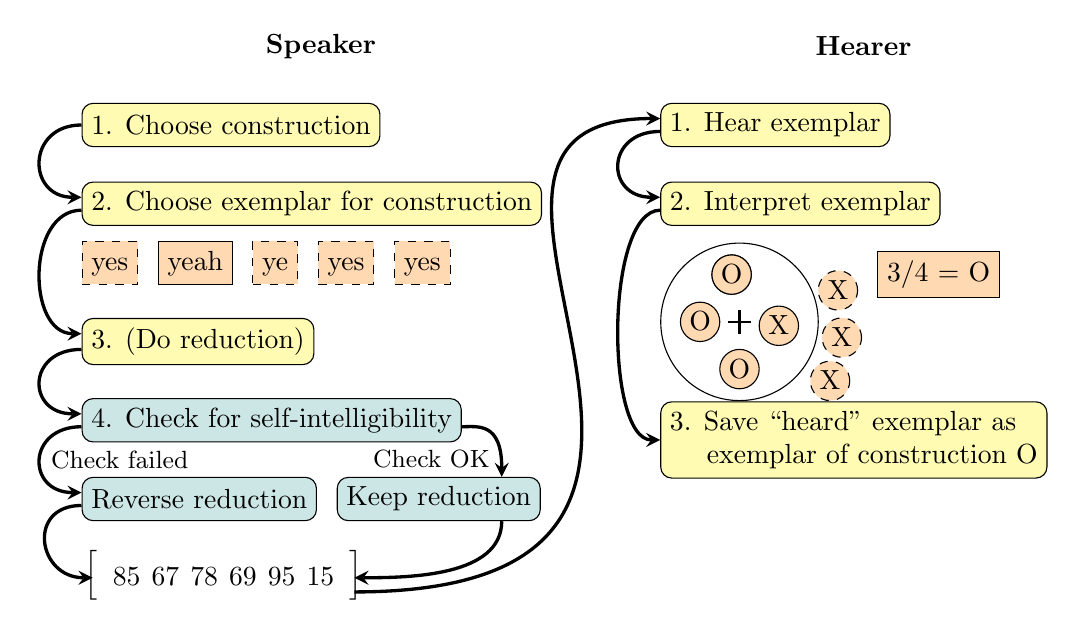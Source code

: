 \documentclass[tikz,border=3.14mm]{standalone}
\usepackage{tikzpeople}
\usepackage{amsmath}
\usepackage{amssymb}
\usetikzlibrary{positioning,calc,matrix}

\newdimen\speakerwidth
\newdimen\hearerwidth
\newdimen\reentrancewidth

\begin{document}
\begin{tikzpicture}[
		participant/.style={align=center},
    modelstep/.style={draw, rounded corners, fill=yellow!30, anchor=west, align=left, minimum width=2cm, minimum height=0.55cm},
    exemplar/.style={draw, rectangle, fill=orange!30, anchor=west, align=left, minimum width=0.5cm, minimum height=0.55cm,
    								 text depth=0.25ex, text height=1.5ex, dashed},
    exemplar_location/.style={draw, circle, fill=orange!30, minimum size=0.5cm, inner sep=0pt, outer sep=0pt, text depth=0.3ex, text height=1.8ex},
    vector/.style={matrix of math nodes, inner sep=2pt, left delimiter={[}, right delimiter={]},
        					 nodes={inner sep=2pt, text height=1.5ex, text depth=.25ex, anchor=center}},
    mycircle/.style={draw, circle, minimum size=2cm, align=center, fill=yellow!30},
    mytext/.style={text width=2cm, align=center},
    step_arrow/.style={->, >=stealth, very thick}
]

% Nodes for the steps (speaker)
\node[modelstep] (choose_concept) [anchor=west] {1. Choose construction};
\node[modelstep] (choose_exemplar) [below=of choose_concept.west,anchor=west] {2. Choose exemplar for construction};
\draw[step_arrow] (choose_concept.west) .. controls +(left:7mm) and +(left:7mm) .. ([yshift=-2mm]choose_exemplar.north west);
\node[exemplar] (exemplar_yes) [below=0.75cm of choose_exemplar.west,anchor=west] {yes};
\node[exemplar, solid] (exemplar_yeah) [right=0.25cm of exemplar_yes] {yeah};
\node[exemplar] (exemplar_ye) [right=0.25cm of exemplar_yeah] {ye};
\node[exemplar] (exemplar_yes2) [right=0.25cm of exemplar_ye] {yes};
\node[exemplar] (exemplar_yes3) [right=0.25cm of exemplar_yes2] {yes};
\node[modelstep] (do_reduction) [below=of exemplar_yes.west,anchor=west] {3. (Do reduction)};
\draw[step_arrow] ([yshift=+2mm]choose_exemplar.south west) .. controls +(left:7mm) and +(left:7mm) .. ([yshift=-2mm]do_reduction.north west);
\node[modelstep] (reentrance) [below=of do_reduction.west,anchor=west, fill=teal!20] {4. Check for self-intelligibility};
\draw[step_arrow] ([yshift=+2mm]do_reduction.south west) .. controls +(left:7mm) and +(left:7mm) .. ([yshift=-2mm]reentrance.north west);

% Measure width of reentrance node
\path let \p1=($(reentrance.east)-(reentrance.west)$) in \pgfextra{\global\reentrancewidth=\x1};
  
\node[modelstep] (reverse_reduction) [below=of reentrance.west,anchor=west, fill=teal!20] {Reverse reduction};
\node[modelstep] (keep_reduction) [right=0.25cm of reverse_reduction.east,anchor=west, fill=teal!20] {Keep reduction};

%\draw[step_arrow] ([xshift=-0.92cm]reentrance.south) -- (reverse_reduction.north);
%\draw[step_arrow] ([xshift=+2.12cm]reentrance.south) -- (keep_reduction.north);

\draw[step_arrow] ([yshift=+2mm]reentrance.south west) .. controls +(left:7mm) and +(left:7mm) ..  node[midway, right, font=\small] {Check  failed} ([yshift=-2mm]reverse_reduction.north west);
\draw[step_arrow] ([yshift=+2mm]reentrance.south east) .. controls +(right:2mm) and +(up:7mm) .. node[very near end, left, font=\small]  {Check OK}([xshift=8mm]keep_reduction.north);

\matrix[vector, below=1cm of reverse_reduction.west, anchor=west, xshift=0.25cm] (output_vector)
{
85 & 67 & 78 & 69 & 95 & 15  \\
};

%\fill [teal!50,opacity=0.20] ([xshift=-3pt, yshift=1.9pt]output_vector.north west) rectangle
     %    ([xshift=3pt, yshift=0.25pt]output_vector.south east);
         
\draw[step_arrow] ([yshift=+2mm]reverse_reduction.south west) .. controls +(left:7mm) and +(left:7mm) .. ([xshift=-1.1mm]output_vector.west);
\draw[step_arrow] ([xshift=8mm]keep_reduction.south) .. controls +(down:7mm) and +(right:7mm) .. ([xshift=1.1mm]output_vector.east);

% Headers
\path let 
    \p1 = (reverse_reduction.west),
    \p2 = (keep_reduction.east)
in \pgfextra{
    \global\speakerwidth=\x2-\x1;
};


\node[participant, above=of choose_concept.west, anchor=west, text width=\speakerwidth] (speaker) {\textbf{Speaker}};


% Nodes for the steps (hearer)
\node[modelstep] (interpret_form) [right=1.5cm of choose_exemplar.east,anchor=west] {2. Interpret exemplar};
\node[modelstep] (hear_form) [above=of interpret_form.west, anchor=west] {1. Hear exemplar};
\node[circle, draw] (neighbourhood) [below=1.5cm of interpret_form.west, anchor=west, minimum size=2cm] {};
\draw[thick] ($(neighbourhood.center) + (-0.15,0)$) -- ($(neighbourhood.center) + (0.15,0)$); 
\draw[thick] ($(neighbourhood.center) + (0,-0.15)$) -- ($(neighbourhood.center) + (0,0.15)$); 

\node[exemplar_location] (o1) [above=0.35cm of neighbourhood.center, xshift=-0.1cm] {O};
\node[exemplar_location] (o1) [above=0.35cm of neighbourhood.center, xshift=-0.1cm] {O};
\node[exemplar_location] (o2) [left=0.25cm of neighbourhood.center] {O};
\node[exemplar_location] (o3) [below=0.35cm of neighbourhood.center] {O};
\node[exemplar_location] (x1) [yshift=-0.05cm, right=0.25cm of neighbourhood.center] {X};
\node[exemplar_location, dashed] (x2) [yshift=0.4cm, right=1.cm of neighbourhood.center] {X};
\node[exemplar_location, dashed] (x3) [yshift=-0.2cm, right=1.05cm of neighbourhood.center] {X};
\node[exemplar_location, dashed] (x4) [yshift=-0.75cm, right=0.9cm of neighbourhood.center] {X};
\node[draw, fill=orange!30] (outcome) [yshift=0.2cm, right=.5cm of x2.center] {3/4 = O};

\node[modelstep] (save_form) [below=1.5cm of neighbourhood.west,anchor=west] {3. Save ``heard'' exemplar as\\\ \ \ \ exemplar of construction O};

\draw[step_arrow] ([xshift=+1.1mm, yshift=+1mm]output_vector.south east) .. controls +(right:60mm) and +(left:37mm) .. ([yshift=-2mm]hear_form.north west);
\draw[step_arrow] ([yshift=+2mm]hear_form.south west) .. controls +(left:7mm) and +(left:7mm) .. ([yshift=-2mm]interpret_form.north west);
\draw[step_arrow] ([yshift=+2mm]interpret_form.south west) .. controls +(left:7mm) and +(left:7mm) .. (save_form.west);

\path let \p1=($(save_form.east)-(save_form.west)$) in \pgfextra{\global\hearerwidth=\x1};
\node[participant, above=of hear_form.west, anchor=west, text width=\hearerwidth] (hearer) {\textbf{Hearer}};

\end{tikzpicture}
\end{document}
